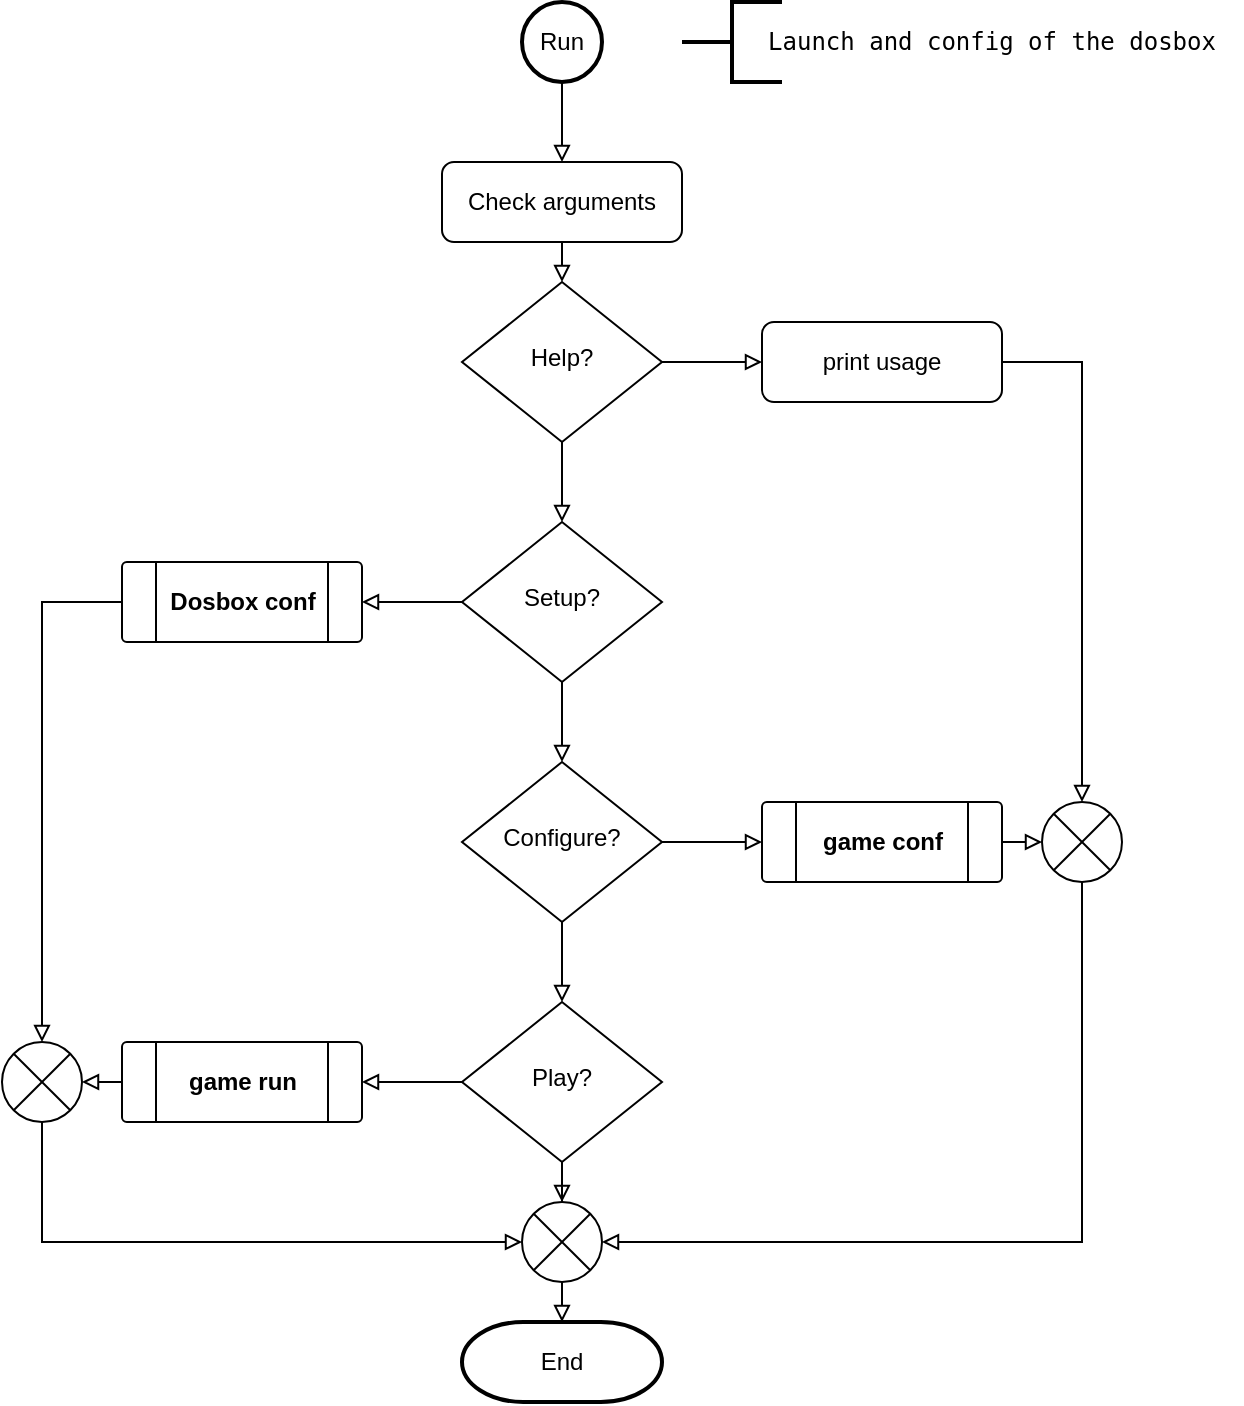 <mxfile version="21.2.1" type="device" pages="8">
  <diagram id="C5RBs43oDa-KdzZeNtuy" name="main">
    <mxGraphModel dx="794" dy="828" grid="1" gridSize="10" guides="1" tooltips="1" connect="1" arrows="1" fold="1" page="1" pageScale="1" pageWidth="827" pageHeight="1169" math="0" shadow="0">
      <root>
        <mxCell id="WIyWlLk6GJQsqaUBKTNV-0" />
        <mxCell id="WIyWlLk6GJQsqaUBKTNV-1" parent="WIyWlLk6GJQsqaUBKTNV-0" />
        <mxCell id="jGSOlqmWOolrWGvjI3ct-10" style="edgeStyle=orthogonalEdgeStyle;rounded=0;orthogonalLoop=1;jettySize=auto;html=1;exitX=0.5;exitY=1;exitDx=0;exitDy=0;entryX=0.5;entryY=0;entryDx=0;entryDy=0;endArrow=block;endFill=0;" parent="WIyWlLk6GJQsqaUBKTNV-1" source="WIyWlLk6GJQsqaUBKTNV-3" target="WIyWlLk6GJQsqaUBKTNV-6" edge="1">
          <mxGeometry relative="1" as="geometry" />
        </mxCell>
        <mxCell id="WIyWlLk6GJQsqaUBKTNV-3" value="Check arguments" style="rounded=1;whiteSpace=wrap;html=1;fontSize=12;glass=0;strokeWidth=1;shadow=0;" parent="WIyWlLk6GJQsqaUBKTNV-1" vertex="1">
          <mxGeometry x="320" y="120" width="120" height="40" as="geometry" />
        </mxCell>
        <mxCell id="jGSOlqmWOolrWGvjI3ct-11" style="edgeStyle=orthogonalEdgeStyle;rounded=0;orthogonalLoop=1;jettySize=auto;html=1;exitX=1;exitY=0.5;exitDx=0;exitDy=0;entryX=0;entryY=0.5;entryDx=0;entryDy=0;endArrow=block;endFill=0;" parent="WIyWlLk6GJQsqaUBKTNV-1" source="WIyWlLk6GJQsqaUBKTNV-6" target="WIyWlLk6GJQsqaUBKTNV-7" edge="1">
          <mxGeometry relative="1" as="geometry" />
        </mxCell>
        <mxCell id="jGSOlqmWOolrWGvjI3ct-12" style="edgeStyle=orthogonalEdgeStyle;rounded=0;orthogonalLoop=1;jettySize=auto;html=1;exitX=0.5;exitY=1;exitDx=0;exitDy=0;entryX=0.5;entryY=0;entryDx=0;entryDy=0;endArrow=block;endFill=0;" parent="WIyWlLk6GJQsqaUBKTNV-1" source="WIyWlLk6GJQsqaUBKTNV-6" target="WIyWlLk6GJQsqaUBKTNV-10" edge="1">
          <mxGeometry relative="1" as="geometry" />
        </mxCell>
        <mxCell id="WIyWlLk6GJQsqaUBKTNV-6" value="Help?" style="rhombus;whiteSpace=wrap;html=1;shadow=0;fontFamily=Helvetica;fontSize=12;align=center;strokeWidth=1;spacing=6;spacingTop=-4;" parent="WIyWlLk6GJQsqaUBKTNV-1" vertex="1">
          <mxGeometry x="330" y="180" width="100" height="80" as="geometry" />
        </mxCell>
        <mxCell id="jGSOlqmWOolrWGvjI3ct-27" style="edgeStyle=orthogonalEdgeStyle;rounded=0;orthogonalLoop=1;jettySize=auto;html=1;exitX=1;exitY=0.5;exitDx=0;exitDy=0;entryX=0.5;entryY=0;entryDx=0;entryDy=0;entryPerimeter=0;endArrow=block;endFill=0;" parent="WIyWlLk6GJQsqaUBKTNV-1" source="WIyWlLk6GJQsqaUBKTNV-7" target="jGSOlqmWOolrWGvjI3ct-26" edge="1">
          <mxGeometry relative="1" as="geometry" />
        </mxCell>
        <mxCell id="WIyWlLk6GJQsqaUBKTNV-7" value="print usage" style="rounded=1;whiteSpace=wrap;html=1;fontSize=12;glass=0;strokeWidth=1;shadow=0;" parent="WIyWlLk6GJQsqaUBKTNV-1" vertex="1">
          <mxGeometry x="480" y="200" width="120" height="40" as="geometry" />
        </mxCell>
        <mxCell id="jGSOlqmWOolrWGvjI3ct-13" style="edgeStyle=orthogonalEdgeStyle;rounded=0;orthogonalLoop=1;jettySize=auto;html=1;exitX=0;exitY=0.5;exitDx=0;exitDy=0;entryX=1;entryY=0.5;entryDx=0;entryDy=0;endArrow=block;endFill=0;" parent="WIyWlLk6GJQsqaUBKTNV-1" source="WIyWlLk6GJQsqaUBKTNV-10" target="jGSOlqmWOolrWGvjI3ct-19" edge="1">
          <mxGeometry relative="1" as="geometry">
            <mxPoint x="280" y="340" as="targetPoint" />
          </mxGeometry>
        </mxCell>
        <mxCell id="jGSOlqmWOolrWGvjI3ct-14" style="edgeStyle=orthogonalEdgeStyle;rounded=0;orthogonalLoop=1;jettySize=auto;html=1;exitX=0.5;exitY=1;exitDx=0;exitDy=0;entryX=0.5;entryY=0;entryDx=0;entryDy=0;endArrow=block;endFill=0;" parent="WIyWlLk6GJQsqaUBKTNV-1" source="WIyWlLk6GJQsqaUBKTNV-10" target="jGSOlqmWOolrWGvjI3ct-2" edge="1">
          <mxGeometry relative="1" as="geometry" />
        </mxCell>
        <mxCell id="WIyWlLk6GJQsqaUBKTNV-10" value="Setup?" style="rhombus;whiteSpace=wrap;html=1;shadow=0;fontFamily=Helvetica;fontSize=12;align=center;strokeWidth=1;spacing=6;spacingTop=-4;" parent="WIyWlLk6GJQsqaUBKTNV-1" vertex="1">
          <mxGeometry x="330" y="300" width="100" height="80" as="geometry" />
        </mxCell>
        <mxCell id="jGSOlqmWOolrWGvjI3ct-8" style="edgeStyle=orthogonalEdgeStyle;rounded=0;orthogonalLoop=1;jettySize=auto;html=1;exitX=0.5;exitY=1;exitDx=0;exitDy=0;exitPerimeter=0;entryX=0.5;entryY=0;entryDx=0;entryDy=0;endArrow=block;endFill=0;" parent="WIyWlLk6GJQsqaUBKTNV-1" source="jGSOlqmWOolrWGvjI3ct-0" target="WIyWlLk6GJQsqaUBKTNV-3" edge="1">
          <mxGeometry relative="1" as="geometry">
            <mxPoint x="380" y="120" as="targetPoint" />
          </mxGeometry>
        </mxCell>
        <mxCell id="jGSOlqmWOolrWGvjI3ct-0" value="Run" style="strokeWidth=2;html=1;shape=mxgraph.flowchart.start_2;whiteSpace=wrap;" parent="WIyWlLk6GJQsqaUBKTNV-1" vertex="1">
          <mxGeometry x="360" y="40" width="40" height="40" as="geometry" />
        </mxCell>
        <mxCell id="jGSOlqmWOolrWGvjI3ct-15" style="edgeStyle=orthogonalEdgeStyle;rounded=0;orthogonalLoop=1;jettySize=auto;html=1;exitX=1;exitY=0.5;exitDx=0;exitDy=0;entryX=0;entryY=0.5;entryDx=0;entryDy=0;endArrow=block;endFill=0;" parent="WIyWlLk6GJQsqaUBKTNV-1" source="jGSOlqmWOolrWGvjI3ct-2" target="jGSOlqmWOolrWGvjI3ct-23" edge="1">
          <mxGeometry relative="1" as="geometry">
            <mxPoint x="480" y="460" as="targetPoint" />
          </mxGeometry>
        </mxCell>
        <mxCell id="jGSOlqmWOolrWGvjI3ct-16" style="edgeStyle=orthogonalEdgeStyle;rounded=0;orthogonalLoop=1;jettySize=auto;html=1;exitX=0.5;exitY=1;exitDx=0;exitDy=0;entryX=0.5;entryY=0;entryDx=0;entryDy=0;endArrow=block;endFill=0;" parent="WIyWlLk6GJQsqaUBKTNV-1" source="jGSOlqmWOolrWGvjI3ct-2" target="jGSOlqmWOolrWGvjI3ct-3" edge="1">
          <mxGeometry relative="1" as="geometry" />
        </mxCell>
        <mxCell id="jGSOlqmWOolrWGvjI3ct-2" value="Configure?" style="rhombus;whiteSpace=wrap;html=1;shadow=0;fontFamily=Helvetica;fontSize=12;align=center;strokeWidth=1;spacing=6;spacingTop=-4;" parent="WIyWlLk6GJQsqaUBKTNV-1" vertex="1">
          <mxGeometry x="330" y="420" width="100" height="80" as="geometry" />
        </mxCell>
        <mxCell id="jGSOlqmWOolrWGvjI3ct-17" style="edgeStyle=orthogonalEdgeStyle;rounded=0;orthogonalLoop=1;jettySize=auto;html=1;exitX=0;exitY=0.5;exitDx=0;exitDy=0;entryX=1;entryY=0.5;entryDx=0;entryDy=0;endArrow=block;endFill=0;" parent="WIyWlLk6GJQsqaUBKTNV-1" source="jGSOlqmWOolrWGvjI3ct-3" target="jGSOlqmWOolrWGvjI3ct-4" edge="1">
          <mxGeometry relative="1" as="geometry" />
        </mxCell>
        <mxCell id="jGSOlqmWOolrWGvjI3ct-18" style="edgeStyle=orthogonalEdgeStyle;rounded=0;orthogonalLoop=1;jettySize=auto;html=1;exitX=0.5;exitY=1;exitDx=0;exitDy=0;endArrow=block;endFill=0;" parent="WIyWlLk6GJQsqaUBKTNV-1" source="jGSOlqmWOolrWGvjI3ct-3" target="jGSOlqmWOolrWGvjI3ct-7" edge="1">
          <mxGeometry relative="1" as="geometry" />
        </mxCell>
        <mxCell id="jGSOlqmWOolrWGvjI3ct-3" value="Play?" style="rhombus;whiteSpace=wrap;html=1;shadow=0;fontFamily=Helvetica;fontSize=12;align=center;strokeWidth=1;spacing=6;spacingTop=-4;" parent="WIyWlLk6GJQsqaUBKTNV-1" vertex="1">
          <mxGeometry x="330" y="540" width="100" height="80" as="geometry" />
        </mxCell>
        <mxCell id="jGSOlqmWOolrWGvjI3ct-31" style="edgeStyle=orthogonalEdgeStyle;rounded=0;orthogonalLoop=1;jettySize=auto;html=1;exitX=0;exitY=0.5;exitDx=0;exitDy=0;entryX=1;entryY=0.5;entryDx=0;entryDy=0;entryPerimeter=0;endArrow=block;endFill=0;" parent="WIyWlLk6GJQsqaUBKTNV-1" source="jGSOlqmWOolrWGvjI3ct-4" target="jGSOlqmWOolrWGvjI3ct-30" edge="1">
          <mxGeometry relative="1" as="geometry" />
        </mxCell>
        <mxCell id="jGSOlqmWOolrWGvjI3ct-4" value="&lt;b&gt;game run&lt;/b&gt;" style="verticalLabelPosition=middle;verticalAlign=middle;html=1;shape=process;whiteSpace=wrap;rounded=1;size=0.14;arcSize=6;labelPosition=center;align=center;" parent="WIyWlLk6GJQsqaUBKTNV-1" vertex="1">
          <mxGeometry x="160" y="560" width="120" height="40" as="geometry" />
        </mxCell>
        <mxCell id="jGSOlqmWOolrWGvjI3ct-5" value="End" style="strokeWidth=2;html=1;shape=mxgraph.flowchart.terminator;whiteSpace=wrap;" parent="WIyWlLk6GJQsqaUBKTNV-1" vertex="1">
          <mxGeometry x="330" y="700" width="100" height="40" as="geometry" />
        </mxCell>
        <mxCell id="jGSOlqmWOolrWGvjI3ct-6" style="edgeStyle=orthogonalEdgeStyle;rounded=0;orthogonalLoop=1;jettySize=auto;html=1;exitX=0.5;exitY=1;exitDx=0;exitDy=0;exitPerimeter=0;entryX=0.5;entryY=0;entryDx=0;entryDy=0;entryPerimeter=0;endArrow=block;endFill=0;" parent="WIyWlLk6GJQsqaUBKTNV-1" source="jGSOlqmWOolrWGvjI3ct-7" target="jGSOlqmWOolrWGvjI3ct-5" edge="1">
          <mxGeometry relative="1" as="geometry" />
        </mxCell>
        <mxCell id="jGSOlqmWOolrWGvjI3ct-7" value="" style="verticalLabelPosition=bottom;verticalAlign=top;html=1;shape=mxgraph.flowchart.or;" parent="WIyWlLk6GJQsqaUBKTNV-1" vertex="1">
          <mxGeometry x="360" y="640" width="40" height="40" as="geometry" />
        </mxCell>
        <mxCell id="jGSOlqmWOolrWGvjI3ct-33" style="edgeStyle=orthogonalEdgeStyle;rounded=0;orthogonalLoop=1;jettySize=auto;html=1;exitX=0;exitY=0.5;exitDx=0;exitDy=0;entryX=0.5;entryY=0;entryDx=0;entryDy=0;entryPerimeter=0;endArrow=block;endFill=0;" parent="WIyWlLk6GJQsqaUBKTNV-1" source="jGSOlqmWOolrWGvjI3ct-19" target="jGSOlqmWOolrWGvjI3ct-30" edge="1">
          <mxGeometry relative="1" as="geometry" />
        </mxCell>
        <mxCell id="jGSOlqmWOolrWGvjI3ct-19" value="&lt;b&gt;Dosbox conf&lt;/b&gt;" style="verticalLabelPosition=middle;verticalAlign=middle;html=1;shape=process;whiteSpace=wrap;rounded=1;size=0.14;arcSize=6;labelPosition=center;align=center;" parent="WIyWlLk6GJQsqaUBKTNV-1" vertex="1">
          <mxGeometry x="160" y="320" width="120" height="40" as="geometry" />
        </mxCell>
        <mxCell id="Pe1g-5HoPReYBWgefh8l-0" style="edgeStyle=orthogonalEdgeStyle;rounded=0;orthogonalLoop=1;jettySize=auto;html=1;exitX=1;exitY=0.5;exitDx=0;exitDy=0;entryX=0;entryY=0.5;entryDx=0;entryDy=0;entryPerimeter=0;endArrow=block;endFill=0;" parent="WIyWlLk6GJQsqaUBKTNV-1" source="jGSOlqmWOolrWGvjI3ct-23" target="jGSOlqmWOolrWGvjI3ct-26" edge="1">
          <mxGeometry relative="1" as="geometry" />
        </mxCell>
        <mxCell id="jGSOlqmWOolrWGvjI3ct-23" value="&lt;b&gt;game conf&lt;/b&gt;" style="verticalLabelPosition=middle;verticalAlign=middle;html=1;shape=process;whiteSpace=wrap;rounded=1;size=0.14;arcSize=6;labelPosition=center;align=center;strokeWidth=1;" parent="WIyWlLk6GJQsqaUBKTNV-1" vertex="1">
          <mxGeometry x="480" y="440" width="120" height="40" as="geometry" />
        </mxCell>
        <mxCell id="jGSOlqmWOolrWGvjI3ct-29" style="edgeStyle=orthogonalEdgeStyle;rounded=0;orthogonalLoop=1;jettySize=auto;html=1;exitX=0.5;exitY=1;exitDx=0;exitDy=0;exitPerimeter=0;entryX=1;entryY=0.5;entryDx=0;entryDy=0;entryPerimeter=0;endArrow=block;endFill=0;" parent="WIyWlLk6GJQsqaUBKTNV-1" source="jGSOlqmWOolrWGvjI3ct-26" target="jGSOlqmWOolrWGvjI3ct-7" edge="1">
          <mxGeometry relative="1" as="geometry" />
        </mxCell>
        <mxCell id="jGSOlqmWOolrWGvjI3ct-26" value="" style="verticalLabelPosition=bottom;verticalAlign=top;html=1;shape=mxgraph.flowchart.or;" parent="WIyWlLk6GJQsqaUBKTNV-1" vertex="1">
          <mxGeometry x="620" y="440" width="40" height="40" as="geometry" />
        </mxCell>
        <mxCell id="jGSOlqmWOolrWGvjI3ct-32" style="edgeStyle=orthogonalEdgeStyle;rounded=0;orthogonalLoop=1;jettySize=auto;html=1;exitX=0.5;exitY=1;exitDx=0;exitDy=0;exitPerimeter=0;entryX=0;entryY=0.5;entryDx=0;entryDy=0;entryPerimeter=0;endArrow=block;endFill=0;" parent="WIyWlLk6GJQsqaUBKTNV-1" source="jGSOlqmWOolrWGvjI3ct-30" target="jGSOlqmWOolrWGvjI3ct-7" edge="1">
          <mxGeometry relative="1" as="geometry" />
        </mxCell>
        <mxCell id="jGSOlqmWOolrWGvjI3ct-30" value="" style="verticalLabelPosition=bottom;verticalAlign=top;html=1;shape=mxgraph.flowchart.or;" parent="WIyWlLk6GJQsqaUBKTNV-1" vertex="1">
          <mxGeometry x="100" y="560" width="40" height="40" as="geometry" />
        </mxCell>
        <mxCell id="MJapxRJQ4bUR14bcfZ0X-0" value="" style="strokeWidth=2;html=1;shape=mxgraph.flowchart.annotation_2;align=left;labelPosition=right;pointerEvents=1;" parent="WIyWlLk6GJQsqaUBKTNV-1" vertex="1">
          <mxGeometry x="440" y="40" width="50" height="40" as="geometry" />
        </mxCell>
        <mxCell id="MJapxRJQ4bUR14bcfZ0X-1" value="&lt;pre&gt;Launch and config of the dosbox&lt;/pre&gt;" style="text;html=1;strokeColor=none;fillColor=none;align=center;verticalAlign=middle;whiteSpace=wrap;rounded=0;labelPosition=center;verticalLabelPosition=middle;" parent="WIyWlLk6GJQsqaUBKTNV-1" vertex="1">
          <mxGeometry x="470" y="40" width="250" height="40" as="geometry" />
        </mxCell>
      </root>
    </mxGraphModel>
  </diagram>
  <diagram id="ZNa5nxOBL1FvRALP8Bd8" name="Check editor">
    <mxGraphModel dx="794" dy="828" grid="1" gridSize="10" guides="1" tooltips="1" connect="1" arrows="1" fold="1" page="1" pageScale="1" pageWidth="827" pageHeight="1169" math="0" shadow="0">
      <root>
        <mxCell id="0" />
        <mxCell id="1" parent="0" />
        <mxCell id="Bcc9kF6VQejBvoX1ISOj-6" style="edgeStyle=orthogonalEdgeStyle;rounded=0;orthogonalLoop=1;jettySize=auto;html=1;exitX=0.5;exitY=1;exitDx=0;exitDy=0;exitPerimeter=0;entryX=0.5;entryY=0;entryDx=0;entryDy=0;endArrow=block;endFill=0;" parent="1" source="LiLClOuMX5Fue2IwY2u3-1" target="uUaKpcLwtcDdSUYIIrYB-1" edge="1">
          <mxGeometry relative="1" as="geometry" />
        </mxCell>
        <mxCell id="LiLClOuMX5Fue2IwY2u3-1" value="Start" style="strokeWidth=2;html=1;shape=mxgraph.flowchart.start_2;whiteSpace=wrap;" parent="1" vertex="1">
          <mxGeometry x="360" y="40" width="40" height="40" as="geometry" />
        </mxCell>
        <mxCell id="Bcc9kF6VQejBvoX1ISOj-7" style="edgeStyle=orthogonalEdgeStyle;rounded=0;orthogonalLoop=1;jettySize=auto;html=1;exitX=0;exitY=0.5;exitDx=0;exitDy=0;entryX=1;entryY=0.5;entryDx=0;entryDy=0;endArrow=block;endFill=0;" parent="1" source="uUaKpcLwtcDdSUYIIrYB-1" target="-tEifNV9YJMmAjQADE0T-1" edge="1">
          <mxGeometry relative="1" as="geometry" />
        </mxCell>
        <mxCell id="Bcc9kF6VQejBvoX1ISOj-13" style="edgeStyle=orthogonalEdgeStyle;rounded=0;orthogonalLoop=1;jettySize=auto;html=1;exitX=0.5;exitY=1;exitDx=0;exitDy=0;entryX=0.5;entryY=0;entryDx=0;entryDy=0;endArrow=block;endFill=0;" parent="1" source="uUaKpcLwtcDdSUYIIrYB-1" target="uUaKpcLwtcDdSUYIIrYB-2" edge="1">
          <mxGeometry relative="1" as="geometry" />
        </mxCell>
        <mxCell id="uUaKpcLwtcDdSUYIIrYB-1" value="ENV VISUAL?" style="rhombus;whiteSpace=wrap;html=1;shadow=0;fontFamily=Helvetica;fontSize=12;align=center;strokeWidth=1;spacing=6;spacingTop=-4;" parent="1" vertex="1">
          <mxGeometry x="330" y="100" width="100" height="80" as="geometry" />
        </mxCell>
        <mxCell id="Bcc9kF6VQejBvoX1ISOj-12" style="edgeStyle=orthogonalEdgeStyle;rounded=0;orthogonalLoop=1;jettySize=auto;html=1;exitX=0;exitY=0.5;exitDx=0;exitDy=0;entryX=1;entryY=0.5;entryDx=0;entryDy=0;endArrow=block;endFill=0;" parent="1" source="uUaKpcLwtcDdSUYIIrYB-2" target="-tEifNV9YJMmAjQADE0T-2" edge="1">
          <mxGeometry relative="1" as="geometry" />
        </mxCell>
        <mxCell id="Bcc9kF6VQejBvoX1ISOj-14" style="edgeStyle=orthogonalEdgeStyle;rounded=0;orthogonalLoop=1;jettySize=auto;html=1;exitX=0.5;exitY=1;exitDx=0;exitDy=0;entryX=0.5;entryY=0;entryDx=0;entryDy=0;endArrow=block;endFill=0;" parent="1" source="uUaKpcLwtcDdSUYIIrYB-2" target="-tEifNV9YJMmAjQADE0T-3" edge="1">
          <mxGeometry relative="1" as="geometry" />
        </mxCell>
        <mxCell id="uUaKpcLwtcDdSUYIIrYB-2" value="ENV EDITOR?" style="rhombus;whiteSpace=wrap;html=1;shadow=0;fontFamily=Helvetica;fontSize=12;align=center;strokeWidth=1;spacing=6;spacingTop=-4;" parent="1" vertex="1">
          <mxGeometry x="330" y="220" width="100" height="80" as="geometry" />
        </mxCell>
        <mxCell id="Bcc9kF6VQejBvoX1ISOj-8" style="edgeStyle=orthogonalEdgeStyle;rounded=0;orthogonalLoop=1;jettySize=auto;html=1;exitX=0;exitY=0.5;exitDx=0;exitDy=0;entryX=0.5;entryY=0;entryDx=0;entryDy=0;entryPerimeter=0;endArrow=block;endFill=0;" parent="1" source="-tEifNV9YJMmAjQADE0T-1" target="Bcc9kF6VQejBvoX1ISOj-4" edge="1">
          <mxGeometry relative="1" as="geometry" />
        </mxCell>
        <mxCell id="-tEifNV9YJMmAjQADE0T-1" value="use VISUAL" style="rounded=1;whiteSpace=wrap;html=1;fontSize=12;glass=0;strokeWidth=1;shadow=0;" parent="1" vertex="1">
          <mxGeometry x="160" y="120" width="120" height="40" as="geometry" />
        </mxCell>
        <mxCell id="Bcc9kF6VQejBvoX1ISOj-11" style="edgeStyle=orthogonalEdgeStyle;rounded=0;orthogonalLoop=1;jettySize=auto;html=1;exitX=0;exitY=0.5;exitDx=0;exitDy=0;entryX=1;entryY=0.5;entryDx=0;entryDy=0;entryPerimeter=0;endArrow=block;endFill=0;" parent="1" source="-tEifNV9YJMmAjQADE0T-2" target="Bcc9kF6VQejBvoX1ISOj-4" edge="1">
          <mxGeometry relative="1" as="geometry" />
        </mxCell>
        <mxCell id="-tEifNV9YJMmAjQADE0T-2" value="use EDITOR" style="rounded=1;whiteSpace=wrap;html=1;fontSize=12;glass=0;strokeWidth=1;shadow=0;" parent="1" vertex="1">
          <mxGeometry x="160" y="240" width="120" height="40" as="geometry" />
        </mxCell>
        <mxCell id="Bcc9kF6VQejBvoX1ISOj-10" style="edgeStyle=orthogonalEdgeStyle;rounded=0;orthogonalLoop=1;jettySize=auto;html=1;exitX=0.5;exitY=1;exitDx=0;exitDy=0;entryX=0.5;entryY=0;entryDx=0;entryDy=0;entryPerimeter=0;endArrow=block;endFill=0;" parent="1" source="-tEifNV9YJMmAjQADE0T-3" target="Bcc9kF6VQejBvoX1ISOj-2" edge="1">
          <mxGeometry relative="1" as="geometry" />
        </mxCell>
        <mxCell id="-tEifNV9YJMmAjQADE0T-3" value="Check nano" style="rounded=1;whiteSpace=wrap;html=1;fontSize=12;glass=0;strokeWidth=1;shadow=0;" parent="1" vertex="1">
          <mxGeometry x="320" y="320" width="120" height="40" as="geometry" />
        </mxCell>
        <mxCell id="Bcc9kF6VQejBvoX1ISOj-1" style="edgeStyle=orthogonalEdgeStyle;rounded=0;orthogonalLoop=1;jettySize=auto;html=1;exitX=0.5;exitY=1;exitDx=0;exitDy=0;exitPerimeter=0;entryX=0.5;entryY=0;entryDx=0;entryDy=0;entryPerimeter=0;endArrow=block;endFill=0;" parent="1" source="Bcc9kF6VQejBvoX1ISOj-2" target="Bcc9kF6VQejBvoX1ISOj-3" edge="1">
          <mxGeometry relative="1" as="geometry" />
        </mxCell>
        <mxCell id="Bcc9kF6VQejBvoX1ISOj-2" value="" style="verticalLabelPosition=bottom;verticalAlign=top;html=1;shape=mxgraph.flowchart.or;" parent="1" vertex="1">
          <mxGeometry x="360" y="380" width="40" height="40" as="geometry" />
        </mxCell>
        <mxCell id="Bcc9kF6VQejBvoX1ISOj-3" value="End" style="strokeWidth=2;html=1;shape=mxgraph.flowchart.terminator;whiteSpace=wrap;" parent="1" vertex="1">
          <mxGeometry x="330" y="460" width="100" height="40" as="geometry" />
        </mxCell>
        <mxCell id="Bcc9kF6VQejBvoX1ISOj-9" style="edgeStyle=orthogonalEdgeStyle;rounded=0;orthogonalLoop=1;jettySize=auto;html=1;exitX=0.5;exitY=1;exitDx=0;exitDy=0;exitPerimeter=0;entryX=0;entryY=0.5;entryDx=0;entryDy=0;entryPerimeter=0;endArrow=block;endFill=0;" parent="1" source="Bcc9kF6VQejBvoX1ISOj-4" target="Bcc9kF6VQejBvoX1ISOj-2" edge="1">
          <mxGeometry relative="1" as="geometry" />
        </mxCell>
        <mxCell id="Bcc9kF6VQejBvoX1ISOj-4" value="" style="verticalLabelPosition=bottom;verticalAlign=top;html=1;shape=mxgraph.flowchart.or;" parent="1" vertex="1">
          <mxGeometry x="100" y="240" width="40" height="40" as="geometry" />
        </mxCell>
      </root>
    </mxGraphModel>
  </diagram>
  <diagram id="M8EWV9cVwt-dKTX91-jO" name="Procedure cont">
    <mxGraphModel dx="794" dy="828" grid="1" gridSize="10" guides="1" tooltips="1" connect="1" arrows="1" fold="1" page="1" pageScale="1" pageWidth="827" pageHeight="1169" math="0" shadow="0">
      <root>
        <mxCell id="0" />
        <mxCell id="1" parent="0" />
        <mxCell id="A6yXLpn7fJHraSctM9MA-3" style="edgeStyle=orthogonalEdgeStyle;rounded=0;orthogonalLoop=1;jettySize=auto;html=1;exitX=0.5;exitY=1;exitDx=0;exitDy=0;exitPerimeter=0;entryX=0.5;entryY=0;entryDx=0;entryDy=0;endArrow=block;endFill=0;" parent="1" source="A6yXLpn7fJHraSctM9MA-1" target="A6yXLpn7fJHraSctM9MA-2" edge="1">
          <mxGeometry relative="1" as="geometry" />
        </mxCell>
        <mxCell id="A6yXLpn7fJHraSctM9MA-1" value="Start" style="strokeWidth=2;html=1;shape=mxgraph.flowchart.start_2;whiteSpace=wrap;" parent="1" vertex="1">
          <mxGeometry x="360" y="40" width="40" height="40" as="geometry" />
        </mxCell>
        <mxCell id="mF4bQfEjsuOk_1b1vBRU-3" style="edgeStyle=orthogonalEdgeStyle;rounded=0;orthogonalLoop=1;jettySize=auto;html=1;exitX=0.5;exitY=1;exitDx=0;exitDy=0;entryX=0.5;entryY=0;entryDx=0;entryDy=0;endArrow=block;endFill=0;" parent="1" source="A6yXLpn7fJHraSctM9MA-2" target="hwe_43WL09fEmMDCc4GY-1" edge="1">
          <mxGeometry relative="1" as="geometry" />
        </mxCell>
        <mxCell id="A6yXLpn7fJHraSctM9MA-2" value="Continue?" style="html=1;strokeWidth=2;shape=manualInput;whiteSpace=wrap;rounded=1;size=26;arcSize=11;" parent="1" vertex="1">
          <mxGeometry x="330" y="120" width="100" height="40" as="geometry" />
        </mxCell>
        <mxCell id="mF4bQfEjsuOk_1b1vBRU-2" style="edgeStyle=orthogonalEdgeStyle;rounded=0;orthogonalLoop=1;jettySize=auto;html=1;exitX=1;exitY=0.5;exitDx=0;exitDy=0;entryX=1;entryY=0.5;entryDx=0;entryDy=0;entryPerimeter=0;endArrow=block;endFill=0;" parent="1" source="hwe_43WL09fEmMDCc4GY-1" target="mF4bQfEjsuOk_1b1vBRU-1" edge="1">
          <mxGeometry relative="1" as="geometry">
            <Array as="points">
              <mxPoint x="480" y="240" />
              <mxPoint x="480" y="420" />
            </Array>
          </mxGeometry>
        </mxCell>
        <mxCell id="mF4bQfEjsuOk_1b1vBRU-4" style="edgeStyle=orthogonalEdgeStyle;rounded=0;orthogonalLoop=1;jettySize=auto;html=1;exitX=0.5;exitY=1;exitDx=0;exitDy=0;entryX=0.5;entryY=0;entryDx=0;entryDy=0;endArrow=block;endFill=0;" parent="1" source="hwe_43WL09fEmMDCc4GY-1" target="B_y1odnsMyqUTfdU_1CW-1" edge="1">
          <mxGeometry relative="1" as="geometry" />
        </mxCell>
        <mxCell id="hwe_43WL09fEmMDCc4GY-1" value="Y/N" style="rhombus;whiteSpace=wrap;html=1;shadow=0;fontFamily=Helvetica;fontSize=12;align=center;strokeWidth=1;spacing=6;spacingTop=-4;" parent="1" vertex="1">
          <mxGeometry x="330" y="200" width="100" height="80" as="geometry" />
        </mxCell>
        <mxCell id="mF4bQfEjsuOk_1b1vBRU-5" style="edgeStyle=orthogonalEdgeStyle;rounded=0;orthogonalLoop=1;jettySize=auto;html=1;exitX=0.5;exitY=1;exitDx=0;exitDy=0;entryX=0.5;entryY=0;entryDx=0;entryDy=0;entryPerimeter=0;endArrow=block;endFill=0;" parent="1" source="B_y1odnsMyqUTfdU_1CW-1" target="mF4bQfEjsuOk_1b1vBRU-1" edge="1">
          <mxGeometry relative="1" as="geometry" />
        </mxCell>
        <mxCell id="B_y1odnsMyqUTfdU_1CW-1" value="&lt;b&gt;Game run&lt;/b&gt;" style="verticalLabelPosition=middle;verticalAlign=middle;html=1;shape=process;whiteSpace=wrap;rounded=1;size=0.14;arcSize=6;labelPosition=center;align=center;" parent="1" vertex="1">
          <mxGeometry x="320" y="320" width="120" height="40" as="geometry" />
        </mxCell>
        <mxCell id="9OCNtMr8UCZYIZ9Rvdi3-2" style="edgeStyle=orthogonalEdgeStyle;rounded=0;orthogonalLoop=1;jettySize=auto;html=1;exitX=0.5;exitY=1;exitDx=0;exitDy=0;exitPerimeter=0;entryX=0.5;entryY=0;entryDx=0;entryDy=0;entryPerimeter=0;endArrow=block;endFill=0;" parent="1" source="mF4bQfEjsuOk_1b1vBRU-1" target="9OCNtMr8UCZYIZ9Rvdi3-1" edge="1">
          <mxGeometry relative="1" as="geometry" />
        </mxCell>
        <mxCell id="mF4bQfEjsuOk_1b1vBRU-1" value="" style="verticalLabelPosition=bottom;verticalAlign=top;html=1;shape=mxgraph.flowchart.or;" parent="1" vertex="1">
          <mxGeometry x="360" y="400" width="40" height="40" as="geometry" />
        </mxCell>
        <mxCell id="9OCNtMr8UCZYIZ9Rvdi3-1" value="End" style="strokeWidth=2;html=1;shape=mxgraph.flowchart.terminator;whiteSpace=wrap;" parent="1" vertex="1">
          <mxGeometry x="330" y="480" width="100" height="40" as="geometry" />
        </mxCell>
      </root>
    </mxGraphModel>
  </diagram>
  <diagram id="T_LtWQZEQHz-WYnv1XIp" name="Game conf">
    <mxGraphModel dx="794" dy="828" grid="1" gridSize="10" guides="1" tooltips="1" connect="1" arrows="1" fold="1" page="1" pageScale="1" pageWidth="827" pageHeight="1169" math="0" shadow="0">
      <root>
        <mxCell id="0" />
        <mxCell id="1" parent="0" />
        <mxCell id="jsQSjLjCmkYfnxurSVks-2" style="edgeStyle=orthogonalEdgeStyle;rounded=0;orthogonalLoop=1;jettySize=auto;html=1;exitX=0.5;exitY=1;exitDx=0;exitDy=0;exitPerimeter=0;entryX=0.5;entryY=0;entryDx=0;entryDy=0;endArrow=block;endFill=0;" parent="1" source="bCEZpPqewGcL5-ouC7WT-1" target="sbMu8eSKzS6f10YSoR8I-1" edge="1">
          <mxGeometry relative="1" as="geometry" />
        </mxCell>
        <mxCell id="bCEZpPqewGcL5-ouC7WT-1" value="Run" style="strokeWidth=2;html=1;shape=mxgraph.flowchart.start_2;whiteSpace=wrap;" parent="1" vertex="1">
          <mxGeometry x="360" y="40" width="40" height="40" as="geometry" />
        </mxCell>
        <mxCell id="jsQSjLjCmkYfnxurSVks-3" style="edgeStyle=orthogonalEdgeStyle;rounded=0;orthogonalLoop=1;jettySize=auto;html=1;exitX=0.5;exitY=1;exitDx=0;exitDy=0;endArrow=block;endFill=0;" parent="1" source="sbMu8eSKzS6f10YSoR8I-1" target="zxDVtvqtJYCN1bQtD4iv-1" edge="1">
          <mxGeometry relative="1" as="geometry" />
        </mxCell>
        <mxCell id="sbMu8eSKzS6f10YSoR8I-1" value="&lt;b&gt;Dosbox run CONFIG_EXE&lt;/b&gt;" style="verticalLabelPosition=middle;verticalAlign=middle;html=1;shape=process;whiteSpace=wrap;rounded=1;size=0.14;arcSize=6;labelPosition=center;align=center;" parent="1" vertex="1">
          <mxGeometry x="320" y="120" width="120" height="40" as="geometry" />
        </mxCell>
        <mxCell id="jsQSjLjCmkYfnxurSVks-4" style="edgeStyle=orthogonalEdgeStyle;rounded=0;orthogonalLoop=1;jettySize=auto;html=1;exitX=0.5;exitY=1;exitDx=0;exitDy=0;endArrow=block;endFill=0;" parent="1" source="zxDVtvqtJYCN1bQtD4iv-1" target="jsQSjLjCmkYfnxurSVks-1" edge="1">
          <mxGeometry relative="1" as="geometry" />
        </mxCell>
        <mxCell id="zxDVtvqtJYCN1bQtD4iv-1" value="&lt;b&gt;Procedure cont&lt;/b&gt;" style="verticalLabelPosition=middle;verticalAlign=middle;html=1;shape=process;whiteSpace=wrap;rounded=1;size=0.14;arcSize=6;labelPosition=center;align=center;" parent="1" vertex="1">
          <mxGeometry x="320" y="200" width="120" height="40" as="geometry" />
        </mxCell>
        <mxCell id="jsQSjLjCmkYfnxurSVks-1" value="End" style="strokeWidth=2;html=1;shape=mxgraph.flowchart.terminator;whiteSpace=wrap;" parent="1" vertex="1">
          <mxGeometry x="330" y="280" width="100" height="40" as="geometry" />
        </mxCell>
      </root>
    </mxGraphModel>
  </diagram>
  <diagram id="8tnFLz1CWT67GdBzCyun" name="Game run">
    <mxGraphModel dx="794" dy="828" grid="1" gridSize="10" guides="1" tooltips="1" connect="1" arrows="1" fold="1" page="1" pageScale="1" pageWidth="827" pageHeight="1169" math="0" shadow="0">
      <root>
        <mxCell id="0" />
        <mxCell id="1" parent="0" />
        <mxCell id="zyfYHocRWfbBtGDbo_2Z-5" style="edgeStyle=orthogonalEdgeStyle;rounded=0;orthogonalLoop=1;jettySize=auto;html=1;exitX=0.5;exitY=1;exitDx=0;exitDy=0;exitPerimeter=0;entryX=0.5;entryY=0;entryDx=0;entryDy=0;endArrow=block;endFill=0;" parent="1" source="1iY52ZqGKBaSbQVBE0Iw-2" target="EA2BMeYbXhgQlg-wI17V-1" edge="1">
          <mxGeometry relative="1" as="geometry" />
        </mxCell>
        <mxCell id="1iY52ZqGKBaSbQVBE0Iw-2" value="Run" style="strokeWidth=2;html=1;shape=mxgraph.flowchart.start_2;whiteSpace=wrap;" parent="1" vertex="1">
          <mxGeometry x="360" y="40" width="40" height="40" as="geometry" />
        </mxCell>
        <mxCell id="1iY52ZqGKBaSbQVBE0Iw-3" style="edgeStyle=orthogonalEdgeStyle;rounded=0;orthogonalLoop=1;jettySize=auto;html=1;exitX=0.5;exitY=1;exitDx=0;exitDy=0;endArrow=block;endFill=0;entryX=0.5;entryY=0;entryDx=0;entryDy=0;entryPerimeter=0;" parent="1" source="1iY52ZqGKBaSbQVBE0Iw-4" target="1iY52ZqGKBaSbQVBE0Iw-7" edge="1">
          <mxGeometry relative="1" as="geometry">
            <mxPoint x="380" y="350" as="targetPoint" />
          </mxGeometry>
        </mxCell>
        <mxCell id="1iY52ZqGKBaSbQVBE0Iw-4" value="&lt;b&gt;Dosbox run GAME_EXE&lt;/b&gt;" style="verticalLabelPosition=middle;verticalAlign=middle;html=1;shape=process;whiteSpace=wrap;rounded=1;size=0.14;arcSize=6;labelPosition=center;align=center;" parent="1" vertex="1">
          <mxGeometry x="320" y="280" width="120" height="40" as="geometry" />
        </mxCell>
        <mxCell id="1iY52ZqGKBaSbQVBE0Iw-7" value="End" style="strokeWidth=2;html=1;shape=mxgraph.flowchart.terminator;whiteSpace=wrap;" parent="1" vertex="1">
          <mxGeometry x="330" y="360" width="100" height="40" as="geometry" />
        </mxCell>
        <mxCell id="EA2BMeYbXhgQlg-wI17V-4" value="Yes" style="edgeStyle=orthogonalEdgeStyle;rounded=0;orthogonalLoop=1;jettySize=auto;html=1;exitX=1;exitY=0.5;exitDx=0;exitDy=0;entryX=0;entryY=0.5;entryDx=0;entryDy=0;endArrow=block;endFill=0;" parent="1" source="EA2BMeYbXhgQlg-wI17V-1" target="EA2BMeYbXhgQlg-wI17V-3" edge="1">
          <mxGeometry x="-0.6" relative="1" as="geometry">
            <mxPoint as="offset" />
          </mxGeometry>
        </mxCell>
        <mxCell id="zyfYHocRWfbBtGDbo_2Z-2" value="No" style="edgeStyle=orthogonalEdgeStyle;rounded=0;orthogonalLoop=1;jettySize=auto;html=1;exitX=0.5;exitY=1;exitDx=0;exitDy=0;endArrow=block;endFill=0;entryX=0.5;entryY=0;entryDx=0;entryDy=0;entryPerimeter=0;" parent="1" source="EA2BMeYbXhgQlg-wI17V-1" target="zyfYHocRWfbBtGDbo_2Z-1" edge="1">
          <mxGeometry x="-0.5" relative="1" as="geometry">
            <mxPoint x="380" y="210" as="targetPoint" />
            <mxPoint as="offset" />
          </mxGeometry>
        </mxCell>
        <mxCell id="EA2BMeYbXhgQlg-wI17V-1" value="Pre-start &lt;br&gt;action?" style="rhombus;whiteSpace=wrap;html=1;shadow=0;fontFamily=Helvetica;fontSize=12;align=center;strokeWidth=1;spacing=6;spacingTop=-4;" parent="1" vertex="1">
          <mxGeometry x="330" y="100" width="100" height="80" as="geometry" />
        </mxCell>
        <mxCell id="zyfYHocRWfbBtGDbo_2Z-3" style="edgeStyle=orthogonalEdgeStyle;rounded=0;orthogonalLoop=1;jettySize=auto;html=1;exitX=0.5;exitY=1;exitDx=0;exitDy=0;entryX=1;entryY=0.5;entryDx=0;entryDy=0;entryPerimeter=0;endArrow=block;endFill=0;" parent="1" source="EA2BMeYbXhgQlg-wI17V-3" target="zyfYHocRWfbBtGDbo_2Z-1" edge="1">
          <mxGeometry relative="1" as="geometry" />
        </mxCell>
        <mxCell id="EA2BMeYbXhgQlg-wI17V-3" value="&lt;b&gt;Dosbox run ACTION_EXE&lt;/b&gt;" style="verticalLabelPosition=middle;verticalAlign=middle;html=1;shape=process;whiteSpace=wrap;rounded=1;size=0.14;arcSize=6;labelPosition=center;align=center;" parent="1" vertex="1">
          <mxGeometry x="480" y="120" width="120" height="40" as="geometry" />
        </mxCell>
        <mxCell id="zyfYHocRWfbBtGDbo_2Z-4" style="edgeStyle=orthogonalEdgeStyle;rounded=0;orthogonalLoop=1;jettySize=auto;html=1;exitX=0.5;exitY=1;exitDx=0;exitDy=0;exitPerimeter=0;entryX=0.5;entryY=0;entryDx=0;entryDy=0;endArrow=block;endFill=0;" parent="1" source="zyfYHocRWfbBtGDbo_2Z-1" target="1iY52ZqGKBaSbQVBE0Iw-4" edge="1">
          <mxGeometry relative="1" as="geometry" />
        </mxCell>
        <mxCell id="zyfYHocRWfbBtGDbo_2Z-1" value="" style="verticalLabelPosition=bottom;verticalAlign=top;html=1;shape=mxgraph.flowchart.or;" parent="1" vertex="1">
          <mxGeometry x="360" y="220" width="40" height="40" as="geometry" />
        </mxCell>
      </root>
    </mxGraphModel>
  </diagram>
  <diagram id="vxYc87_bB4Uo5i9QxKR1" name="Dosbox conf">
    <mxGraphModel dx="794" dy="828" grid="1" gridSize="10" guides="1" tooltips="1" connect="1" arrows="1" fold="1" page="1" pageScale="1" pageWidth="827" pageHeight="1169" math="0" shadow="0">
      <root>
        <mxCell id="0" />
        <mxCell id="1" parent="0" />
        <mxCell id="dPTrJlTBhM44BR89TUfT-7" style="edgeStyle=orthogonalEdgeStyle;rounded=0;orthogonalLoop=1;jettySize=auto;html=1;exitX=0.5;exitY=1;exitDx=0;exitDy=0;exitPerimeter=0;entryX=0.5;entryY=0;entryDx=0;entryDy=0;" edge="1" parent="1" source="28_kezxXJNfO3rLi9N4n-1" target="Ee0zwWC5LRYvSLheSbKd-1">
          <mxGeometry relative="1" as="geometry" />
        </mxCell>
        <mxCell id="28_kezxXJNfO3rLi9N4n-1" value="Run" style="strokeWidth=2;html=1;shape=mxgraph.flowchart.start_2;whiteSpace=wrap;" vertex="1" parent="1">
          <mxGeometry x="360" y="40" width="40" height="40" as="geometry" />
        </mxCell>
        <mxCell id="dHY4aW_MLQO0un2zn96H-1" value="End" style="strokeWidth=2;html=1;shape=mxgraph.flowchart.terminator;whiteSpace=wrap;" vertex="1" parent="1">
          <mxGeometry x="330" y="480" width="100" height="40" as="geometry" />
        </mxCell>
        <mxCell id="dPTrJlTBhM44BR89TUfT-8" style="edgeStyle=orthogonalEdgeStyle;rounded=0;orthogonalLoop=1;jettySize=auto;html=1;exitX=0.5;exitY=1;exitDx=0;exitDy=0;entryX=0.5;entryY=0;entryDx=0;entryDy=0;" edge="1" parent="1" source="Ee0zwWC5LRYvSLheSbKd-1" target="UmpXe-Y_8C-lk5l_fuuB-1">
          <mxGeometry relative="1" as="geometry" />
        </mxCell>
        <mxCell id="Ee0zwWC5LRYvSLheSbKd-1" value="&lt;b&gt;Check editor&lt;/b&gt;" style="verticalLabelPosition=middle;verticalAlign=middle;html=1;shape=process;whiteSpace=wrap;rounded=1;size=0.14;arcSize=6;labelPosition=center;align=center;" vertex="1" parent="1">
          <mxGeometry x="320" y="120" width="120" height="40" as="geometry" />
        </mxCell>
        <mxCell id="dPTrJlTBhM44BR89TUfT-5" style="edgeStyle=orthogonalEdgeStyle;rounded=0;orthogonalLoop=1;jettySize=auto;html=1;exitX=0.5;exitY=1;exitDx=0;exitDy=0;entryX=0.5;entryY=0;entryDx=0;entryDy=0;endArrow=block;endFill=0;" edge="1" parent="1" source="UmpXe-Y_8C-lk5l_fuuB-1" target="dPTrJlTBhM44BR89TUfT-2">
          <mxGeometry relative="1" as="geometry" />
        </mxCell>
        <mxCell id="dPTrJlTBhM44BR89TUfT-6" style="edgeStyle=orthogonalEdgeStyle;rounded=0;orthogonalLoop=1;jettySize=auto;html=1;exitX=0;exitY=0.5;exitDx=0;exitDy=0;entryX=1;entryY=0.5;entryDx=0;entryDy=0;endArrow=block;endFill=0;" edge="1" parent="1" source="UmpXe-Y_8C-lk5l_fuuB-1" target="dPTrJlTBhM44BR89TUfT-4">
          <mxGeometry relative="1" as="geometry" />
        </mxCell>
        <mxCell id="UmpXe-Y_8C-lk5l_fuuB-1" value="OK?" style="rhombus;whiteSpace=wrap;html=1;shadow=0;fontFamily=Helvetica;fontSize=12;align=center;strokeWidth=1;spacing=6;spacingTop=-4;" vertex="1" parent="1">
          <mxGeometry x="330" y="180" width="100" height="80" as="geometry" />
        </mxCell>
        <mxCell id="dPTrJlTBhM44BR89TUfT-1" style="edgeStyle=orthogonalEdgeStyle;rounded=0;orthogonalLoop=1;jettySize=auto;html=1;exitX=0.5;exitY=1;exitDx=0;exitDy=0;entryX=0.5;entryY=0;entryDx=0;entryDy=0;endArrow=block;endFill=0;" edge="1" parent="1" source="dPTrJlTBhM44BR89TUfT-2" target="dPTrJlTBhM44BR89TUfT-3">
          <mxGeometry relative="1" as="geometry" />
        </mxCell>
        <mxCell id="dPTrJlTBhM44BR89TUfT-2" value="_EDITOR BASE_CONF" style="rounded=1;whiteSpace=wrap;html=1;fontSize=12;glass=0;strokeWidth=1;shadow=0;" vertex="1" parent="1">
          <mxGeometry x="320" y="280" width="120" height="40" as="geometry" />
        </mxCell>
        <mxCell id="XIei8EZ7E5fCvwMQeUMe-2" style="edgeStyle=orthogonalEdgeStyle;rounded=0;orthogonalLoop=1;jettySize=auto;html=1;exitX=0.5;exitY=1;exitDx=0;exitDy=0;entryX=0.5;entryY=0;entryDx=0;entryDy=0;entryPerimeter=0;endArrow=block;endFill=0;" edge="1" parent="1" source="dPTrJlTBhM44BR89TUfT-3" target="XIei8EZ7E5fCvwMQeUMe-1">
          <mxGeometry relative="1" as="geometry" />
        </mxCell>
        <mxCell id="dPTrJlTBhM44BR89TUfT-3" value="&lt;b&gt;Procedure cont&lt;/b&gt;" style="verticalLabelPosition=middle;verticalAlign=middle;html=1;shape=process;whiteSpace=wrap;rounded=1;size=0.14;arcSize=6;labelPosition=center;align=center;" vertex="1" parent="1">
          <mxGeometry x="320" y="360" width="120" height="40" as="geometry" />
        </mxCell>
        <mxCell id="dPTrJlTBhM44BR89TUfT-9" style="edgeStyle=orthogonalEdgeStyle;rounded=0;orthogonalLoop=1;jettySize=auto;html=1;exitX=1;exitY=0.5;exitDx=0;exitDy=0;entryX=0;entryY=0.5;entryDx=0;entryDy=0;entryPerimeter=0;endArrow=block;endFill=0;" edge="1" parent="1" source="dPTrJlTBhM44BR89TUfT-4" target="XIei8EZ7E5fCvwMQeUMe-1">
          <mxGeometry relative="1" as="geometry">
            <mxPoint x="670" y="490" as="targetPoint" />
            <Array as="points">
              <mxPoint x="120" y="220" />
              <mxPoint x="120" y="440" />
            </Array>
          </mxGeometry>
        </mxCell>
        <mxCell id="dPTrJlTBhM44BR89TUfT-4" value="Error" style="rounded=1;whiteSpace=wrap;html=1;fontSize=12;glass=0;strokeWidth=1;shadow=0;" vertex="1" parent="1">
          <mxGeometry x="160" y="200" width="120" height="40" as="geometry" />
        </mxCell>
        <mxCell id="XIei8EZ7E5fCvwMQeUMe-3" style="edgeStyle=orthogonalEdgeStyle;rounded=0;orthogonalLoop=1;jettySize=auto;html=1;exitX=0.5;exitY=1;exitDx=0;exitDy=0;exitPerimeter=0;entryX=0.5;entryY=0;entryDx=0;entryDy=0;entryPerimeter=0;endArrow=block;endFill=0;" edge="1" parent="1" source="XIei8EZ7E5fCvwMQeUMe-1" target="dHY4aW_MLQO0un2zn96H-1">
          <mxGeometry relative="1" as="geometry" />
        </mxCell>
        <mxCell id="XIei8EZ7E5fCvwMQeUMe-1" value="" style="verticalLabelPosition=bottom;verticalAlign=top;html=1;shape=mxgraph.flowchart.or;" vertex="1" parent="1">
          <mxGeometry x="360" y="420" width="40" height="40" as="geometry" />
        </mxCell>
      </root>
    </mxGraphModel>
  </diagram>
  <diagram id="qr4fEt6VQmeUgd34JPEX" name="Dosbox run">
    <mxGraphModel dx="794" dy="828" grid="1" gridSize="10" guides="1" tooltips="1" connect="1" arrows="1" fold="1" page="1" pageScale="1" pageWidth="827" pageHeight="1169" math="0" shadow="0">
      <root>
        <mxCell id="0" />
        <mxCell id="1" parent="0" />
        <mxCell id="pc889ca1mLVac7QybZVp-6" style="edgeStyle=orthogonalEdgeStyle;rounded=0;orthogonalLoop=1;jettySize=auto;html=1;exitX=0.5;exitY=1;exitDx=0;exitDy=0;exitPerimeter=0;entryX=0.5;entryY=0;entryDx=0;entryDy=0;endArrow=block;endFill=0;" parent="1" source="fjwiCvyrXy370Z_76eQ2-1" target="pS5MEVperGtl625Drbj--1" edge="1">
          <mxGeometry relative="1" as="geometry" />
        </mxCell>
        <mxCell id="fjwiCvyrXy370Z_76eQ2-1" value="Run" style="strokeWidth=2;html=1;shape=mxgraph.flowchart.start_2;whiteSpace=wrap;" parent="1" vertex="1">
          <mxGeometry x="360" y="40" width="40" height="40" as="geometry" />
        </mxCell>
        <mxCell id="I29lRrmrDZeeFyUuE6yj-1" value="End" style="strokeWidth=2;html=1;shape=mxgraph.flowchart.terminator;whiteSpace=wrap;" parent="1" vertex="1">
          <mxGeometry x="330" y="600" width="100" height="40" as="geometry" />
        </mxCell>
        <mxCell id="pc889ca1mLVac7QybZVp-7" style="edgeStyle=orthogonalEdgeStyle;rounded=0;orthogonalLoop=1;jettySize=auto;html=1;exitX=0.5;exitY=1;exitDx=0;exitDy=0;entryX=0.5;entryY=0;entryDx=0;entryDy=0;endArrow=block;endFill=0;" parent="1" source="pS5MEVperGtl625Drbj--1" target="pc889ca1mLVac7QybZVp-1" edge="1">
          <mxGeometry relative="1" as="geometry" />
        </mxCell>
        <mxCell id="pS5MEVperGtl625Drbj--1" value="&lt;b&gt;Autoexec gener $1&lt;/b&gt;" style="verticalLabelPosition=middle;verticalAlign=middle;html=1;shape=process;whiteSpace=wrap;rounded=1;size=0.14;arcSize=6;labelPosition=center;align=center;" parent="1" vertex="1">
          <mxGeometry x="320" y="120" width="120" height="40" as="geometry" />
        </mxCell>
        <mxCell id="pc889ca1mLVac7QybZVp-8" style="edgeStyle=orthogonalEdgeStyle;rounded=0;orthogonalLoop=1;jettySize=auto;html=1;exitX=0.5;exitY=1;exitDx=0;exitDy=0;endArrow=block;endFill=0;" parent="1" source="pc889ca1mLVac7QybZVp-1" target="pc889ca1mLVac7QybZVp-2" edge="1">
          <mxGeometry relative="1" as="geometry" />
        </mxCell>
        <mxCell id="pc889ca1mLVac7QybZVp-1" value="export ENV" style="rounded=1;whiteSpace=wrap;html=1;fontSize=12;glass=0;strokeWidth=1;shadow=0;dashed=1;" parent="1" vertex="1">
          <mxGeometry x="320" y="200" width="120" height="40" as="geometry" />
        </mxCell>
        <mxCell id="pc889ca1mLVac7QybZVp-9" style="edgeStyle=orthogonalEdgeStyle;rounded=0;orthogonalLoop=1;jettySize=auto;html=1;exitX=0.5;exitY=1;exitDx=0;exitDy=0;entryX=0.5;entryY=0;entryDx=0;entryDy=0;endArrow=block;endFill=0;" parent="1" source="pc889ca1mLVac7QybZVp-2" target="pc889ca1mLVac7QybZVp-3" edge="1">
          <mxGeometry relative="1" as="geometry" />
        </mxCell>
        <mxCell id="pc889ca1mLVac7QybZVp-2" value="dosbox BASE, AUTOEXEC" style="rounded=1;whiteSpace=wrap;html=1;fontSize=12;glass=0;strokeWidth=1;shadow=0;" parent="1" vertex="1">
          <mxGeometry x="320" y="280" width="120" height="40" as="geometry" />
        </mxCell>
        <mxCell id="pc889ca1mLVac7QybZVp-10" style="edgeStyle=orthogonalEdgeStyle;rounded=0;orthogonalLoop=1;jettySize=auto;html=1;exitX=0.5;exitY=1;exitDx=0;exitDy=0;entryX=0.5;entryY=0;entryDx=0;entryDy=0;endArrow=block;endFill=0;" parent="1" source="pc889ca1mLVac7QybZVp-3" target="pc889ca1mLVac7QybZVp-4" edge="1">
          <mxGeometry relative="1" as="geometry" />
        </mxCell>
        <mxCell id="pc889ca1mLVac7QybZVp-3" value="wait&amp;nbsp;" style="rounded=1;whiteSpace=wrap;html=1;fontSize=12;glass=0;strokeWidth=1;shadow=0;" parent="1" vertex="1">
          <mxGeometry x="320" y="360" width="120" height="40" as="geometry" />
        </mxCell>
        <mxCell id="pc889ca1mLVac7QybZVp-11" style="edgeStyle=orthogonalEdgeStyle;rounded=0;orthogonalLoop=1;jettySize=auto;html=1;exitX=0.5;exitY=1;exitDx=0;exitDy=0;entryX=0.5;entryY=0;entryDx=0;entryDy=0;endArrow=block;endFill=0;" parent="1" source="pc889ca1mLVac7QybZVp-4" target="pc889ca1mLVac7QybZVp-5" edge="1">
          <mxGeometry relative="1" as="geometry" />
        </mxCell>
        <mxCell id="pc889ca1mLVac7QybZVp-4" value="rm AUTOEXEC" style="rounded=1;whiteSpace=wrap;html=1;fontSize=12;glass=0;strokeWidth=1;shadow=0;" parent="1" vertex="1">
          <mxGeometry x="320" y="440" width="120" height="40" as="geometry" />
        </mxCell>
        <mxCell id="pc889ca1mLVac7QybZVp-12" style="edgeStyle=orthogonalEdgeStyle;rounded=0;orthogonalLoop=1;jettySize=auto;html=1;exitX=0.5;exitY=1;exitDx=0;exitDy=0;entryX=0.5;entryY=0;entryDx=0;entryDy=0;entryPerimeter=0;endArrow=block;endFill=0;" parent="1" source="pc889ca1mLVac7QybZVp-5" target="I29lRrmrDZeeFyUuE6yj-1" edge="1">
          <mxGeometry relative="1" as="geometry" />
        </mxCell>
        <mxCell id="pc889ca1mLVac7QybZVp-5" value="unset ENV" style="rounded=1;whiteSpace=wrap;html=1;fontSize=12;glass=0;strokeWidth=1;shadow=0;dashed=1;" parent="1" vertex="1">
          <mxGeometry x="320" y="520" width="120" height="40" as="geometry" />
        </mxCell>
      </root>
    </mxGraphModel>
  </diagram>
  <diagram id="bVXftWSakMGNwpFWu25X" name="Autoexec gener">
    <mxGraphModel dx="794" dy="828" grid="1" gridSize="10" guides="1" tooltips="1" connect="1" arrows="1" fold="1" page="1" pageScale="1" pageWidth="827" pageHeight="1169" math="0" shadow="0">
      <root>
        <mxCell id="0" />
        <mxCell id="1" parent="0" />
        <mxCell id="ywbl75bhvSlO-c3b8Eb3-8" style="edgeStyle=orthogonalEdgeStyle;rounded=0;orthogonalLoop=1;jettySize=auto;html=1;exitX=0.5;exitY=1;exitDx=0;exitDy=0;exitPerimeter=0;entryX=0.5;entryY=0;entryDx=0;entryDy=0;endArrow=block;endFill=0;" parent="1" source="H8d0ILIGMmUZ6BIo9eu--1" target="ywbl75bhvSlO-c3b8Eb3-7" edge="1">
          <mxGeometry relative="1" as="geometry" />
        </mxCell>
        <mxCell id="H8d0ILIGMmUZ6BIo9eu--1" value="start" style="strokeWidth=2;html=1;shape=mxgraph.flowchart.start_2;whiteSpace=wrap;" parent="1" vertex="1">
          <mxGeometry x="360" y="40" width="40" height="40" as="geometry" />
        </mxCell>
        <mxCell id="GS6S_WQ2bKv7FTgepXes-1" value="End" style="strokeWidth=2;html=1;shape=mxgraph.flowchart.terminator;whiteSpace=wrap;" parent="1" vertex="1">
          <mxGeometry x="330" y="840" width="100" height="40" as="geometry" />
        </mxCell>
        <mxCell id="ywbl75bhvSlO-c3b8Eb3-10" style="edgeStyle=orthogonalEdgeStyle;rounded=0;orthogonalLoop=1;jettySize=auto;html=1;exitX=0.5;exitY=1;exitDx=0;exitDy=0;entryX=0.5;entryY=0;entryDx=0;entryDy=0;entryPerimeter=0;endArrow=block;endFill=0;" parent="1" source="ywbl75bhvSlO-c3b8Eb3-6" target="GS6S_WQ2bKv7FTgepXes-1" edge="1">
          <mxGeometry relative="1" as="geometry" />
        </mxCell>
        <mxCell id="ywbl75bhvSlO-c3b8Eb3-6" value="write&amp;nbsp;" style="rounded=1;whiteSpace=wrap;html=1;fontSize=12;glass=0;strokeWidth=1;shadow=0;" parent="1" vertex="1">
          <mxGeometry x="320" y="760" width="120" height="40" as="geometry" />
        </mxCell>
        <mxCell id="ywbl75bhvSlO-c3b8Eb3-9" style="edgeStyle=orthogonalEdgeStyle;rounded=0;orthogonalLoop=1;jettySize=auto;html=1;exitX=0.5;exitY=1;exitDx=0;exitDy=0;entryX=0.5;entryY=0;entryDx=0;entryDy=0;endArrow=block;endFill=0;" parent="1" source="ywbl75bhvSlO-c3b8Eb3-7" target="ywbl75bhvSlO-c3b8Eb3-6" edge="1">
          <mxGeometry relative="1" as="geometry">
            <mxPoint x="380" y="720" as="sourcePoint" />
          </mxGeometry>
        </mxCell>
        <mxCell id="ywbl75bhvSlO-c3b8Eb3-7" value="Autoexec" style="swimlane;whiteSpace=wrap;html=1;startSize=20;" parent="1" vertex="1">
          <mxGeometry x="280" y="120" width="200" height="620" as="geometry" />
        </mxCell>
        <mxCell id="ywbl75bhvSlO-c3b8Eb3-14" style="edgeStyle=orthogonalEdgeStyle;rounded=0;orthogonalLoop=1;jettySize=auto;html=1;exitX=0.5;exitY=1;exitDx=0;exitDy=0;entryX=0.5;entryY=0;entryDx=0;entryDy=0;" parent="ywbl75bhvSlO-c3b8Eb3-7" source="ywbl75bhvSlO-c3b8Eb3-1" target="ywbl75bhvSlO-c3b8Eb3-2" edge="1">
          <mxGeometry relative="1" as="geometry" />
        </mxCell>
        <mxCell id="ywbl75bhvSlO-c3b8Eb3-1" value="Mount C: DRIVE_DIR" style="rounded=1;whiteSpace=wrap;html=1;fontSize=12;glass=0;strokeWidth=1;shadow=0;" parent="ywbl75bhvSlO-c3b8Eb3-7" vertex="1">
          <mxGeometry x="40" y="140" width="120" height="40" as="geometry" />
        </mxCell>
        <mxCell id="ywbl75bhvSlO-c3b8Eb3-15" style="edgeStyle=orthogonalEdgeStyle;rounded=0;orthogonalLoop=1;jettySize=auto;html=1;exitX=0.5;exitY=1;exitDx=0;exitDy=0;entryX=0.5;entryY=0;entryDx=0;entryDy=0;" parent="ywbl75bhvSlO-c3b8Eb3-7" source="ywbl75bhvSlO-c3b8Eb3-2" target="ywbl75bhvSlO-c3b8Eb3-3" edge="1">
          <mxGeometry relative="1" as="geometry" />
        </mxCell>
        <mxCell id="ywbl75bhvSlO-c3b8Eb3-2" value="C:" style="rounded=1;whiteSpace=wrap;html=1;fontSize=12;glass=0;strokeWidth=1;shadow=0;" parent="ywbl75bhvSlO-c3b8Eb3-7" vertex="1">
          <mxGeometry x="40" y="220" width="120" height="40" as="geometry" />
        </mxCell>
        <mxCell id="ywbl75bhvSlO-c3b8Eb3-16" style="edgeStyle=orthogonalEdgeStyle;rounded=0;orthogonalLoop=1;jettySize=auto;html=1;exitX=0.5;exitY=1;exitDx=0;exitDy=0;entryX=0.5;entryY=0;entryDx=0;entryDy=0;" parent="ywbl75bhvSlO-c3b8Eb3-7" source="ywbl75bhvSlO-c3b8Eb3-3" target="ywbl75bhvSlO-c3b8Eb3-4" edge="1">
          <mxGeometry relative="1" as="geometry" />
        </mxCell>
        <mxCell id="ywbl75bhvSlO-c3b8Eb3-3" value="CLS" style="rounded=1;whiteSpace=wrap;html=1;fontSize=12;glass=0;strokeWidth=1;shadow=0;" parent="ywbl75bhvSlO-c3b8Eb3-7" vertex="1">
          <mxGeometry x="40" y="300" width="120" height="40" as="geometry" />
        </mxCell>
        <mxCell id="ywbl75bhvSlO-c3b8Eb3-17" style="edgeStyle=orthogonalEdgeStyle;rounded=0;orthogonalLoop=1;jettySize=auto;html=1;exitX=0.5;exitY=1;exitDx=0;exitDy=0;entryX=0.5;entryY=0;entryDx=0;entryDy=0;" parent="ywbl75bhvSlO-c3b8Eb3-7" source="ywbl75bhvSlO-c3b8Eb3-4" target="ywbl75bhvSlO-c3b8Eb3-5" edge="1">
          <mxGeometry relative="1" as="geometry" />
        </mxCell>
        <mxCell id="ywbl75bhvSlO-c3b8Eb3-4" value="exec $1" style="rounded=1;whiteSpace=wrap;html=1;fontSize=12;glass=0;strokeWidth=1;shadow=0;" parent="ywbl75bhvSlO-c3b8Eb3-7" vertex="1">
          <mxGeometry x="40" y="380" width="120" height="40" as="geometry" />
        </mxCell>
        <mxCell id="ywbl75bhvSlO-c3b8Eb3-18" style="edgeStyle=orthogonalEdgeStyle;rounded=0;orthogonalLoop=1;jettySize=auto;html=1;exitX=0.5;exitY=1;exitDx=0;exitDy=0;entryX=0.5;entryY=0;entryDx=0;entryDy=0;entryPerimeter=0;" parent="ywbl75bhvSlO-c3b8Eb3-7" source="ywbl75bhvSlO-c3b8Eb3-5" target="ywbl75bhvSlO-c3b8Eb3-12" edge="1">
          <mxGeometry relative="1" as="geometry" />
        </mxCell>
        <mxCell id="ywbl75bhvSlO-c3b8Eb3-5" value="EXIT" style="rounded=1;whiteSpace=wrap;html=1;fontSize=12;glass=0;strokeWidth=1;shadow=0;" parent="ywbl75bhvSlO-c3b8Eb3-7" vertex="1">
          <mxGeometry x="40" y="460" width="120" height="40" as="geometry" />
        </mxCell>
        <mxCell id="ywbl75bhvSlO-c3b8Eb3-13" style="edgeStyle=orthogonalEdgeStyle;rounded=0;orthogonalLoop=1;jettySize=auto;html=1;exitX=0.5;exitY=1;exitDx=0;exitDy=0;exitPerimeter=0;entryX=0.5;entryY=0;entryDx=0;entryDy=0;" parent="ywbl75bhvSlO-c3b8Eb3-7" source="ywbl75bhvSlO-c3b8Eb3-11" target="ywbl75bhvSlO-c3b8Eb3-1" edge="1">
          <mxGeometry relative="1" as="geometry" />
        </mxCell>
        <mxCell id="ywbl75bhvSlO-c3b8Eb3-11" value="start" style="strokeWidth=2;html=1;shape=mxgraph.flowchart.start_2;whiteSpace=wrap;" parent="ywbl75bhvSlO-c3b8Eb3-7" vertex="1">
          <mxGeometry x="80" y="60" width="40" height="40" as="geometry" />
        </mxCell>
        <mxCell id="ywbl75bhvSlO-c3b8Eb3-12" value="End" style="strokeWidth=2;html=1;shape=mxgraph.flowchart.terminator;whiteSpace=wrap;" parent="ywbl75bhvSlO-c3b8Eb3-7" vertex="1">
          <mxGeometry x="50" y="540" width="100" height="40" as="geometry" />
        </mxCell>
      </root>
    </mxGraphModel>
  </diagram>
</mxfile>
